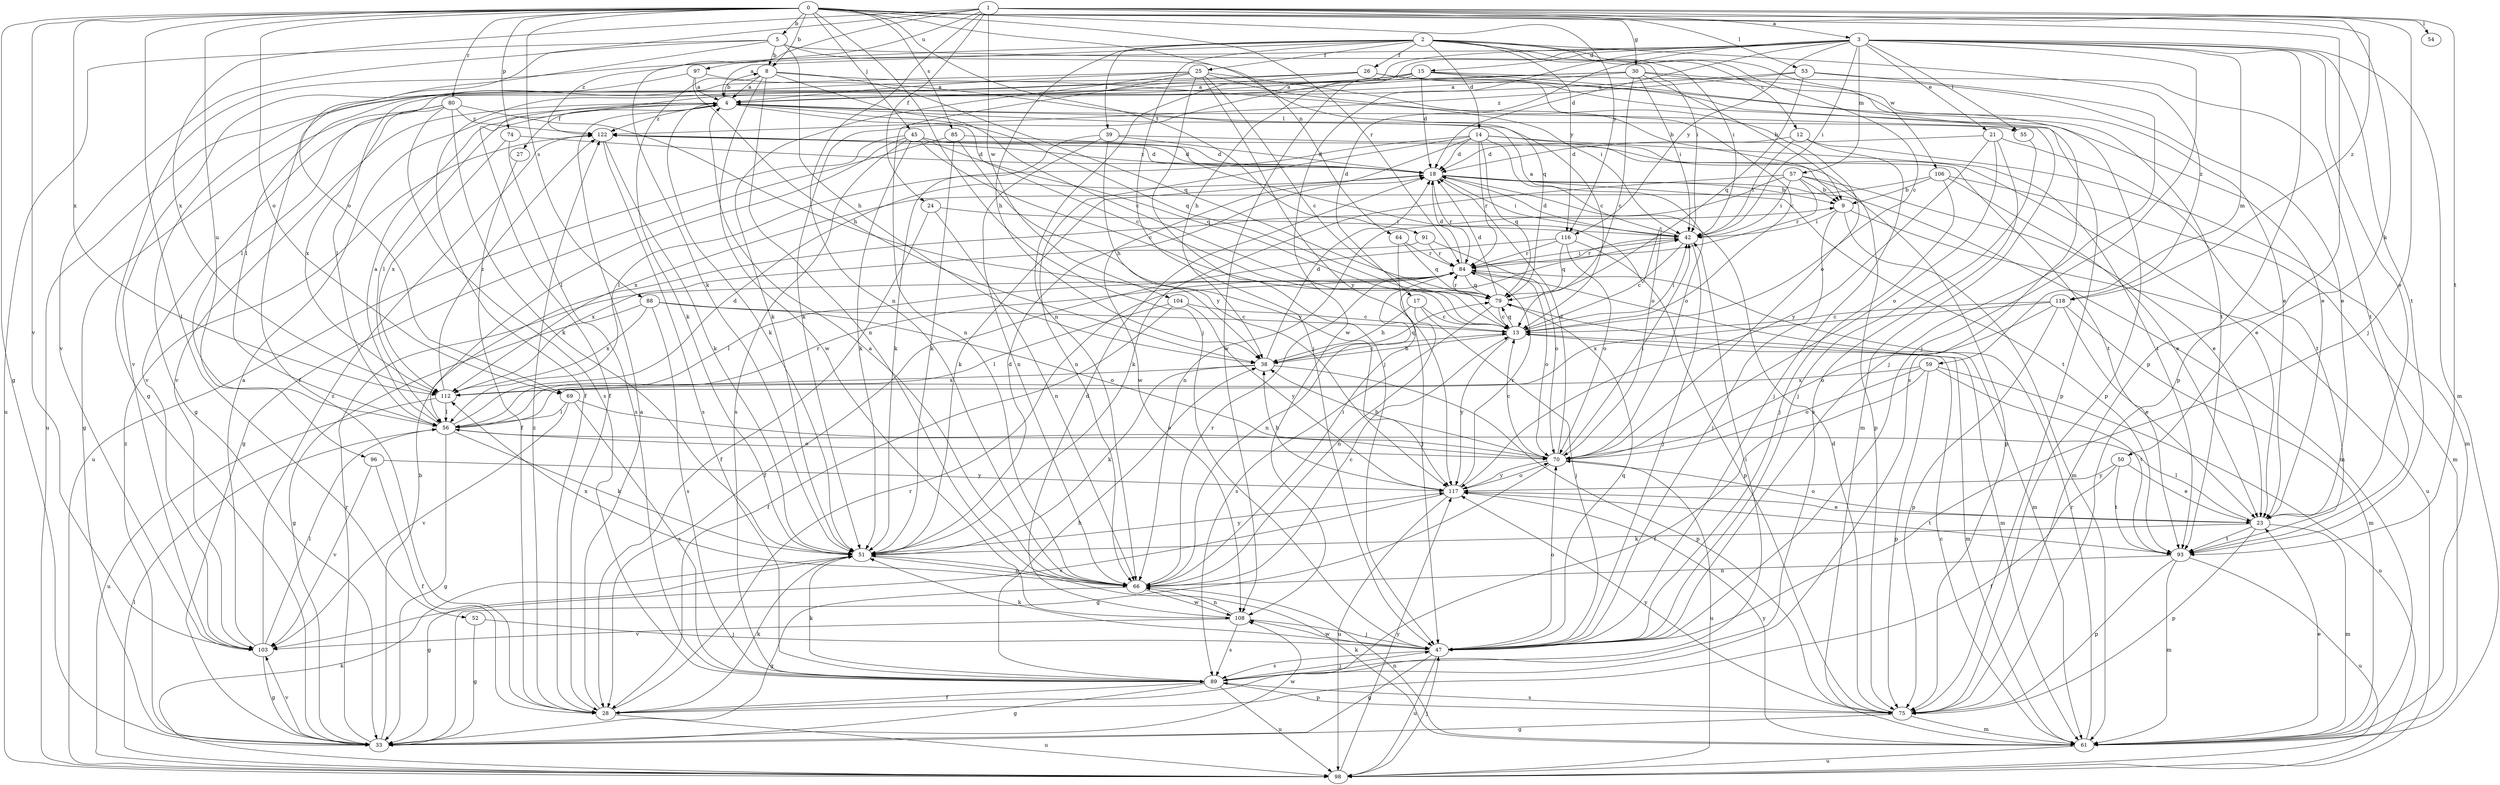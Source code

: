 strict digraph  {
0;
1;
2;
3;
4;
5;
8;
9;
12;
13;
14;
15;
17;
18;
21;
23;
24;
25;
26;
27;
28;
30;
33;
38;
39;
42;
45;
47;
50;
51;
52;
53;
54;
55;
56;
57;
59;
61;
64;
66;
69;
70;
74;
75;
79;
80;
84;
85;
88;
89;
91;
93;
96;
97;
98;
103;
104;
106;
108;
112;
116;
117;
118;
122;
0 -> 5  [label=b];
0 -> 8  [label=b];
0 -> 30  [label=g];
0 -> 33  [label=g];
0 -> 45  [label=j];
0 -> 47  [label=j];
0 -> 50  [label=k];
0 -> 52  [label=l];
0 -> 64  [label=n];
0 -> 69  [label=o];
0 -> 74  [label=p];
0 -> 75  [label=p];
0 -> 80  [label=r];
0 -> 84  [label=r];
0 -> 85  [label=s];
0 -> 88  [label=s];
0 -> 91  [label=t];
0 -> 96  [label=u];
0 -> 103  [label=v];
0 -> 112  [label=x];
0 -> 116  [label=y];
1 -> 3  [label=a];
1 -> 24  [label=f];
1 -> 47  [label=j];
1 -> 51  [label=k];
1 -> 53  [label=l];
1 -> 54  [label=l];
1 -> 66  [label=n];
1 -> 69  [label=o];
1 -> 93  [label=t];
1 -> 97  [label=u];
1 -> 104  [label=w];
1 -> 112  [label=x];
1 -> 118  [label=z];
2 -> 4  [label=a];
2 -> 12  [label=c];
2 -> 13  [label=c];
2 -> 14  [label=d];
2 -> 25  [label=f];
2 -> 26  [label=f];
2 -> 38  [label=h];
2 -> 39  [label=i];
2 -> 42  [label=i];
2 -> 47  [label=j];
2 -> 106  [label=w];
2 -> 116  [label=y];
2 -> 118  [label=z];
2 -> 122  [label=z];
3 -> 15  [label=d];
3 -> 17  [label=d];
3 -> 18  [label=d];
3 -> 21  [label=e];
3 -> 23  [label=e];
3 -> 33  [label=g];
3 -> 38  [label=h];
3 -> 42  [label=i];
3 -> 47  [label=j];
3 -> 55  [label=l];
3 -> 57  [label=m];
3 -> 59  [label=m];
3 -> 61  [label=m];
3 -> 66  [label=n];
3 -> 75  [label=p];
3 -> 93  [label=t];
3 -> 108  [label=w];
3 -> 116  [label=y];
4 -> 8  [label=b];
4 -> 13  [label=c];
4 -> 27  [label=f];
4 -> 51  [label=k];
4 -> 55  [label=l];
4 -> 56  [label=l];
4 -> 61  [label=m];
4 -> 79  [label=q];
4 -> 103  [label=v];
4 -> 122  [label=z];
5 -> 8  [label=b];
5 -> 28  [label=f];
5 -> 38  [label=h];
5 -> 42  [label=i];
5 -> 79  [label=q];
5 -> 98  [label=u];
5 -> 103  [label=v];
8 -> 4  [label=a];
8 -> 9  [label=b];
8 -> 13  [label=c];
8 -> 51  [label=k];
8 -> 66  [label=n];
8 -> 79  [label=q];
8 -> 108  [label=w];
9 -> 42  [label=i];
9 -> 47  [label=j];
9 -> 61  [label=m];
9 -> 98  [label=u];
12 -> 18  [label=d];
12 -> 42  [label=i];
12 -> 47  [label=j];
12 -> 61  [label=m];
13 -> 38  [label=h];
13 -> 42  [label=i];
13 -> 61  [label=m];
13 -> 79  [label=q];
13 -> 117  [label=y];
14 -> 18  [label=d];
14 -> 56  [label=l];
14 -> 66  [label=n];
14 -> 70  [label=o];
14 -> 75  [label=p];
14 -> 79  [label=q];
14 -> 84  [label=r];
14 -> 93  [label=t];
14 -> 108  [label=w];
15 -> 4  [label=a];
15 -> 18  [label=d];
15 -> 23  [label=e];
15 -> 28  [label=f];
15 -> 33  [label=g];
15 -> 51  [label=k];
15 -> 75  [label=p];
15 -> 89  [label=s];
15 -> 108  [label=w];
17 -> 13  [label=c];
17 -> 38  [label=h];
17 -> 47  [label=j];
17 -> 66  [label=n];
18 -> 9  [label=b];
18 -> 42  [label=i];
18 -> 51  [label=k];
18 -> 61  [label=m];
18 -> 84  [label=r];
18 -> 93  [label=t];
18 -> 122  [label=z];
21 -> 18  [label=d];
21 -> 70  [label=o];
21 -> 89  [label=s];
21 -> 93  [label=t];
21 -> 117  [label=y];
23 -> 51  [label=k];
23 -> 56  [label=l];
23 -> 61  [label=m];
23 -> 70  [label=o];
23 -> 75  [label=p];
23 -> 93  [label=t];
24 -> 28  [label=f];
24 -> 42  [label=i];
24 -> 66  [label=n];
25 -> 4  [label=a];
25 -> 13  [label=c];
25 -> 42  [label=i];
25 -> 47  [label=j];
25 -> 51  [label=k];
25 -> 56  [label=l];
25 -> 66  [label=n];
25 -> 70  [label=o];
25 -> 117  [label=y];
26 -> 4  [label=a];
26 -> 13  [label=c];
26 -> 23  [label=e];
26 -> 28  [label=f];
26 -> 75  [label=p];
26 -> 103  [label=v];
27 -> 28  [label=f];
28 -> 4  [label=a];
28 -> 51  [label=k];
28 -> 84  [label=r];
28 -> 98  [label=u];
28 -> 122  [label=z];
30 -> 4  [label=a];
30 -> 9  [label=b];
30 -> 13  [label=c];
30 -> 23  [label=e];
30 -> 42  [label=i];
30 -> 56  [label=l];
30 -> 93  [label=t];
30 -> 98  [label=u];
33 -> 9  [label=b];
33 -> 84  [label=r];
33 -> 103  [label=v];
33 -> 108  [label=w];
33 -> 122  [label=z];
38 -> 13  [label=c];
38 -> 18  [label=d];
38 -> 51  [label=k];
38 -> 75  [label=p];
38 -> 79  [label=q];
38 -> 112  [label=x];
39 -> 18  [label=d];
39 -> 23  [label=e];
39 -> 38  [label=h];
39 -> 51  [label=k];
39 -> 66  [label=n];
42 -> 4  [label=a];
42 -> 13  [label=c];
42 -> 18  [label=d];
42 -> 47  [label=j];
42 -> 84  [label=r];
45 -> 13  [label=c];
45 -> 18  [label=d];
45 -> 51  [label=k];
45 -> 56  [label=l];
45 -> 70  [label=o];
45 -> 79  [label=q];
45 -> 89  [label=s];
45 -> 98  [label=u];
47 -> 33  [label=g];
47 -> 51  [label=k];
47 -> 70  [label=o];
47 -> 79  [label=q];
47 -> 89  [label=s];
47 -> 98  [label=u];
47 -> 108  [label=w];
50 -> 23  [label=e];
50 -> 28  [label=f];
50 -> 93  [label=t];
50 -> 117  [label=y];
51 -> 18  [label=d];
51 -> 33  [label=g];
51 -> 66  [label=n];
51 -> 117  [label=y];
52 -> 33  [label=g];
52 -> 47  [label=j];
53 -> 4  [label=a];
53 -> 47  [label=j];
53 -> 79  [label=q];
53 -> 93  [label=t];
53 -> 122  [label=z];
55 -> 47  [label=j];
56 -> 4  [label=a];
56 -> 18  [label=d];
56 -> 33  [label=g];
56 -> 51  [label=k];
56 -> 70  [label=o];
56 -> 84  [label=r];
57 -> 9  [label=b];
57 -> 23  [label=e];
57 -> 42  [label=i];
57 -> 51  [label=k];
57 -> 66  [label=n];
57 -> 75  [label=p];
57 -> 84  [label=r];
59 -> 28  [label=f];
59 -> 70  [label=o];
59 -> 75  [label=p];
59 -> 93  [label=t];
59 -> 98  [label=u];
59 -> 112  [label=x];
61 -> 13  [label=c];
61 -> 23  [label=e];
61 -> 51  [label=k];
61 -> 66  [label=n];
61 -> 84  [label=r];
61 -> 98  [label=u];
61 -> 117  [label=y];
64 -> 47  [label=j];
64 -> 79  [label=q];
64 -> 84  [label=r];
66 -> 4  [label=a];
66 -> 13  [label=c];
66 -> 33  [label=g];
66 -> 42  [label=i];
66 -> 84  [label=r];
66 -> 108  [label=w];
66 -> 112  [label=x];
69 -> 56  [label=l];
69 -> 70  [label=o];
69 -> 89  [label=s];
69 -> 103  [label=v];
70 -> 13  [label=c];
70 -> 18  [label=d];
70 -> 33  [label=g];
70 -> 38  [label=h];
70 -> 42  [label=i];
70 -> 98  [label=u];
70 -> 117  [label=y];
74 -> 18  [label=d];
74 -> 89  [label=s];
74 -> 112  [label=x];
75 -> 18  [label=d];
75 -> 33  [label=g];
75 -> 61  [label=m];
75 -> 89  [label=s];
75 -> 117  [label=y];
79 -> 13  [label=c];
79 -> 18  [label=d];
79 -> 61  [label=m];
79 -> 84  [label=r];
79 -> 89  [label=s];
80 -> 33  [label=g];
80 -> 51  [label=k];
80 -> 89  [label=s];
80 -> 103  [label=v];
80 -> 112  [label=x];
80 -> 117  [label=y];
80 -> 122  [label=z];
84 -> 18  [label=d];
84 -> 42  [label=i];
84 -> 56  [label=l];
84 -> 61  [label=m];
84 -> 66  [label=n];
84 -> 70  [label=o];
84 -> 79  [label=q];
85 -> 18  [label=d];
85 -> 33  [label=g];
85 -> 51  [label=k];
85 -> 117  [label=y];
88 -> 13  [label=c];
88 -> 33  [label=g];
88 -> 70  [label=o];
88 -> 89  [label=s];
88 -> 112  [label=x];
89 -> 28  [label=f];
89 -> 33  [label=g];
89 -> 38  [label=h];
89 -> 42  [label=i];
89 -> 47  [label=j];
89 -> 51  [label=k];
89 -> 75  [label=p];
89 -> 98  [label=u];
91 -> 70  [label=o];
91 -> 84  [label=r];
91 -> 112  [label=x];
93 -> 61  [label=m];
93 -> 66  [label=n];
93 -> 75  [label=p];
93 -> 98  [label=u];
96 -> 28  [label=f];
96 -> 103  [label=v];
96 -> 117  [label=y];
97 -> 4  [label=a];
97 -> 13  [label=c];
97 -> 38  [label=h];
97 -> 56  [label=l];
98 -> 47  [label=j];
98 -> 51  [label=k];
98 -> 56  [label=l];
98 -> 117  [label=y];
103 -> 4  [label=a];
103 -> 33  [label=g];
103 -> 56  [label=l];
103 -> 122  [label=z];
104 -> 13  [label=c];
104 -> 28  [label=f];
104 -> 56  [label=l];
104 -> 117  [label=y];
106 -> 9  [label=b];
106 -> 23  [label=e];
106 -> 47  [label=j];
106 -> 61  [label=m];
106 -> 112  [label=x];
108 -> 18  [label=d];
108 -> 47  [label=j];
108 -> 66  [label=n];
108 -> 89  [label=s];
108 -> 103  [label=v];
112 -> 56  [label=l];
112 -> 98  [label=u];
112 -> 122  [label=z];
116 -> 28  [label=f];
116 -> 70  [label=o];
116 -> 75  [label=p];
116 -> 79  [label=q];
116 -> 84  [label=r];
117 -> 23  [label=e];
117 -> 38  [label=h];
117 -> 70  [label=o];
117 -> 84  [label=r];
117 -> 93  [label=t];
117 -> 98  [label=u];
117 -> 103  [label=v];
118 -> 13  [label=c];
118 -> 23  [label=e];
118 -> 61  [label=m];
118 -> 70  [label=o];
118 -> 75  [label=p];
118 -> 112  [label=x];
122 -> 18  [label=d];
122 -> 51  [label=k];
122 -> 89  [label=s];
122 -> 93  [label=t];
}
